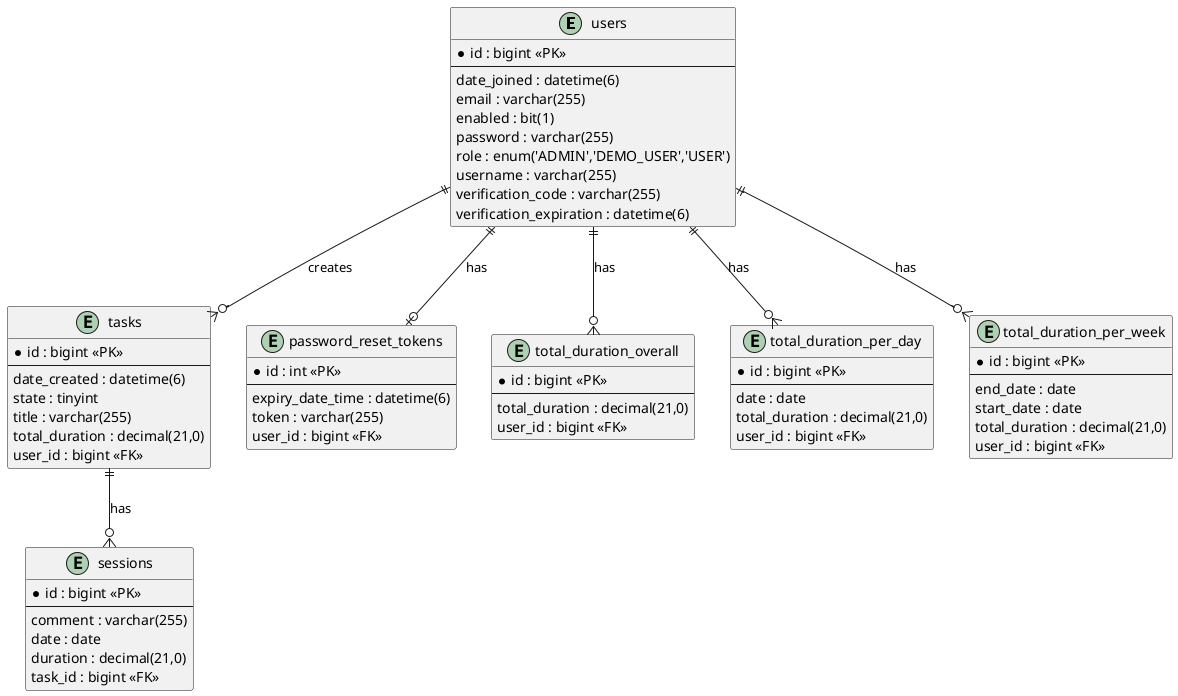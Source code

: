 @startuml

entity "users" as users {
  *id : bigint <<PK>>
  --
  date_joined : datetime(6)
  email : varchar(255)
  enabled : bit(1)
  password : varchar(255)
  role : enum('ADMIN','DEMO_USER','USER')
  username : varchar(255)
  verification_code : varchar(255)
  verification_expiration : datetime(6)
}

entity "tasks" as tasks {
  *id : bigint <<PK>>
  --
  date_created : datetime(6)
  state : tinyint
  title : varchar(255)
  total_duration : decimal(21,0)
  user_id : bigint <<FK>>
}

entity "sessions" as sessions {
  *id : bigint <<PK>>
  --
  comment : varchar(255)
  date : date
  duration : decimal(21,0)
  task_id : bigint <<FK>>
}

entity "password_reset_tokens" as tokens {
  *id : int <<PK>>
  --
  expiry_date_time : datetime(6)
  token : varchar(255)
  user_id : bigint <<FK>>
}

entity "total_duration_overall" as overall_duration {
  *id : bigint <<PK>>
  --
  total_duration : decimal(21,0)
  user_id : bigint <<FK>>
}

entity "total_duration_per_day" as daily_duration {
  *id : bigint <<PK>>
  --
  date : date
  total_duration : decimal(21,0)
  user_id : bigint <<FK>>
}

entity "total_duration_per_week" as weekly_duration {
  *id : bigint <<PK>>
  --
  end_date : date
  start_date : date
  total_duration : decimal(21,0)
  user_id : bigint <<FK>>
}


' Relationships
users ||--o{ tasks : "creates"
tasks ||--o{ sessions : "has"
users ||--o{ overall_duration : "has"
users ||--o{ daily_duration : "has"
users ||--o{ weekly_duration : "has"
users ||--o| tokens : "has"
@enduml